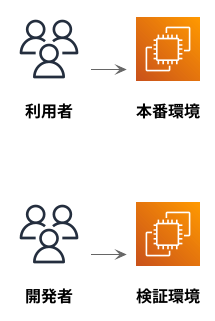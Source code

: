 @startuml
!include <awslib/AWSCommon>
!include <awslib/AWSSimplified>
!include <awslib/General/Users>
!include <awslib/Compute/EC2>

Users(users, "利用者", "")
Users(developer, "開発者", "")

EC2(prd, "本番環境", "")
EC2(stg, "検証環境", "")

users -r-> prd
developer -r-> stg

' 利用者と開発者のアイコンを見えない矢印で結ぶ
users -[hidden]d->developer
@enduml